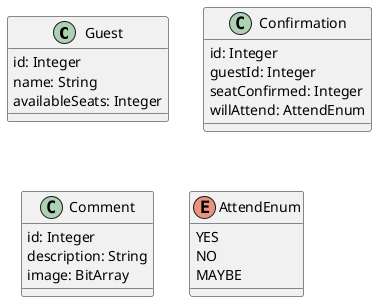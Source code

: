 @startuml
'https://plantuml.com/class-diagram

class Guest {
    id: Integer
    name: String
    availableSeats: Integer
}

class Confirmation {
    id: Integer
    guestId: Integer
    seatConfirmed: Integer
    willAttend: AttendEnum
}

class Comment {
    id: Integer
    description: String
    image: BitArray
}

enum AttendEnum {
YES
NO
MAYBE
}

@enduml